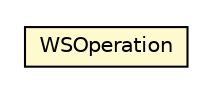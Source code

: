 #!/usr/local/bin/dot
#
# Class diagram 
# Generated by UMLGraph version R5_6-24-gf6e263 (http://www.umlgraph.org/)
#

digraph G {
	edge [fontname="Helvetica",fontsize=10,labelfontname="Helvetica",labelfontsize=10];
	node [fontname="Helvetica",fontsize=10,shape=plaintext];
	nodesep=0.25;
	ranksep=0.5;
	// org.universAAL.ri.wsdlToolkit.ioApi.WSOperation
	c32251 [label=<<table title="org.universAAL.ri.wsdlToolkit.ioApi.WSOperation" border="0" cellborder="1" cellspacing="0" cellpadding="2" port="p" bgcolor="lemonChiffon" href="./WSOperation.html">
		<tr><td><table border="0" cellspacing="0" cellpadding="1">
<tr><td align="center" balign="center"> WSOperation </td></tr>
		</table></td></tr>
		</table>>, URL="./WSOperation.html", fontname="Helvetica", fontcolor="black", fontsize=10.0];
}

